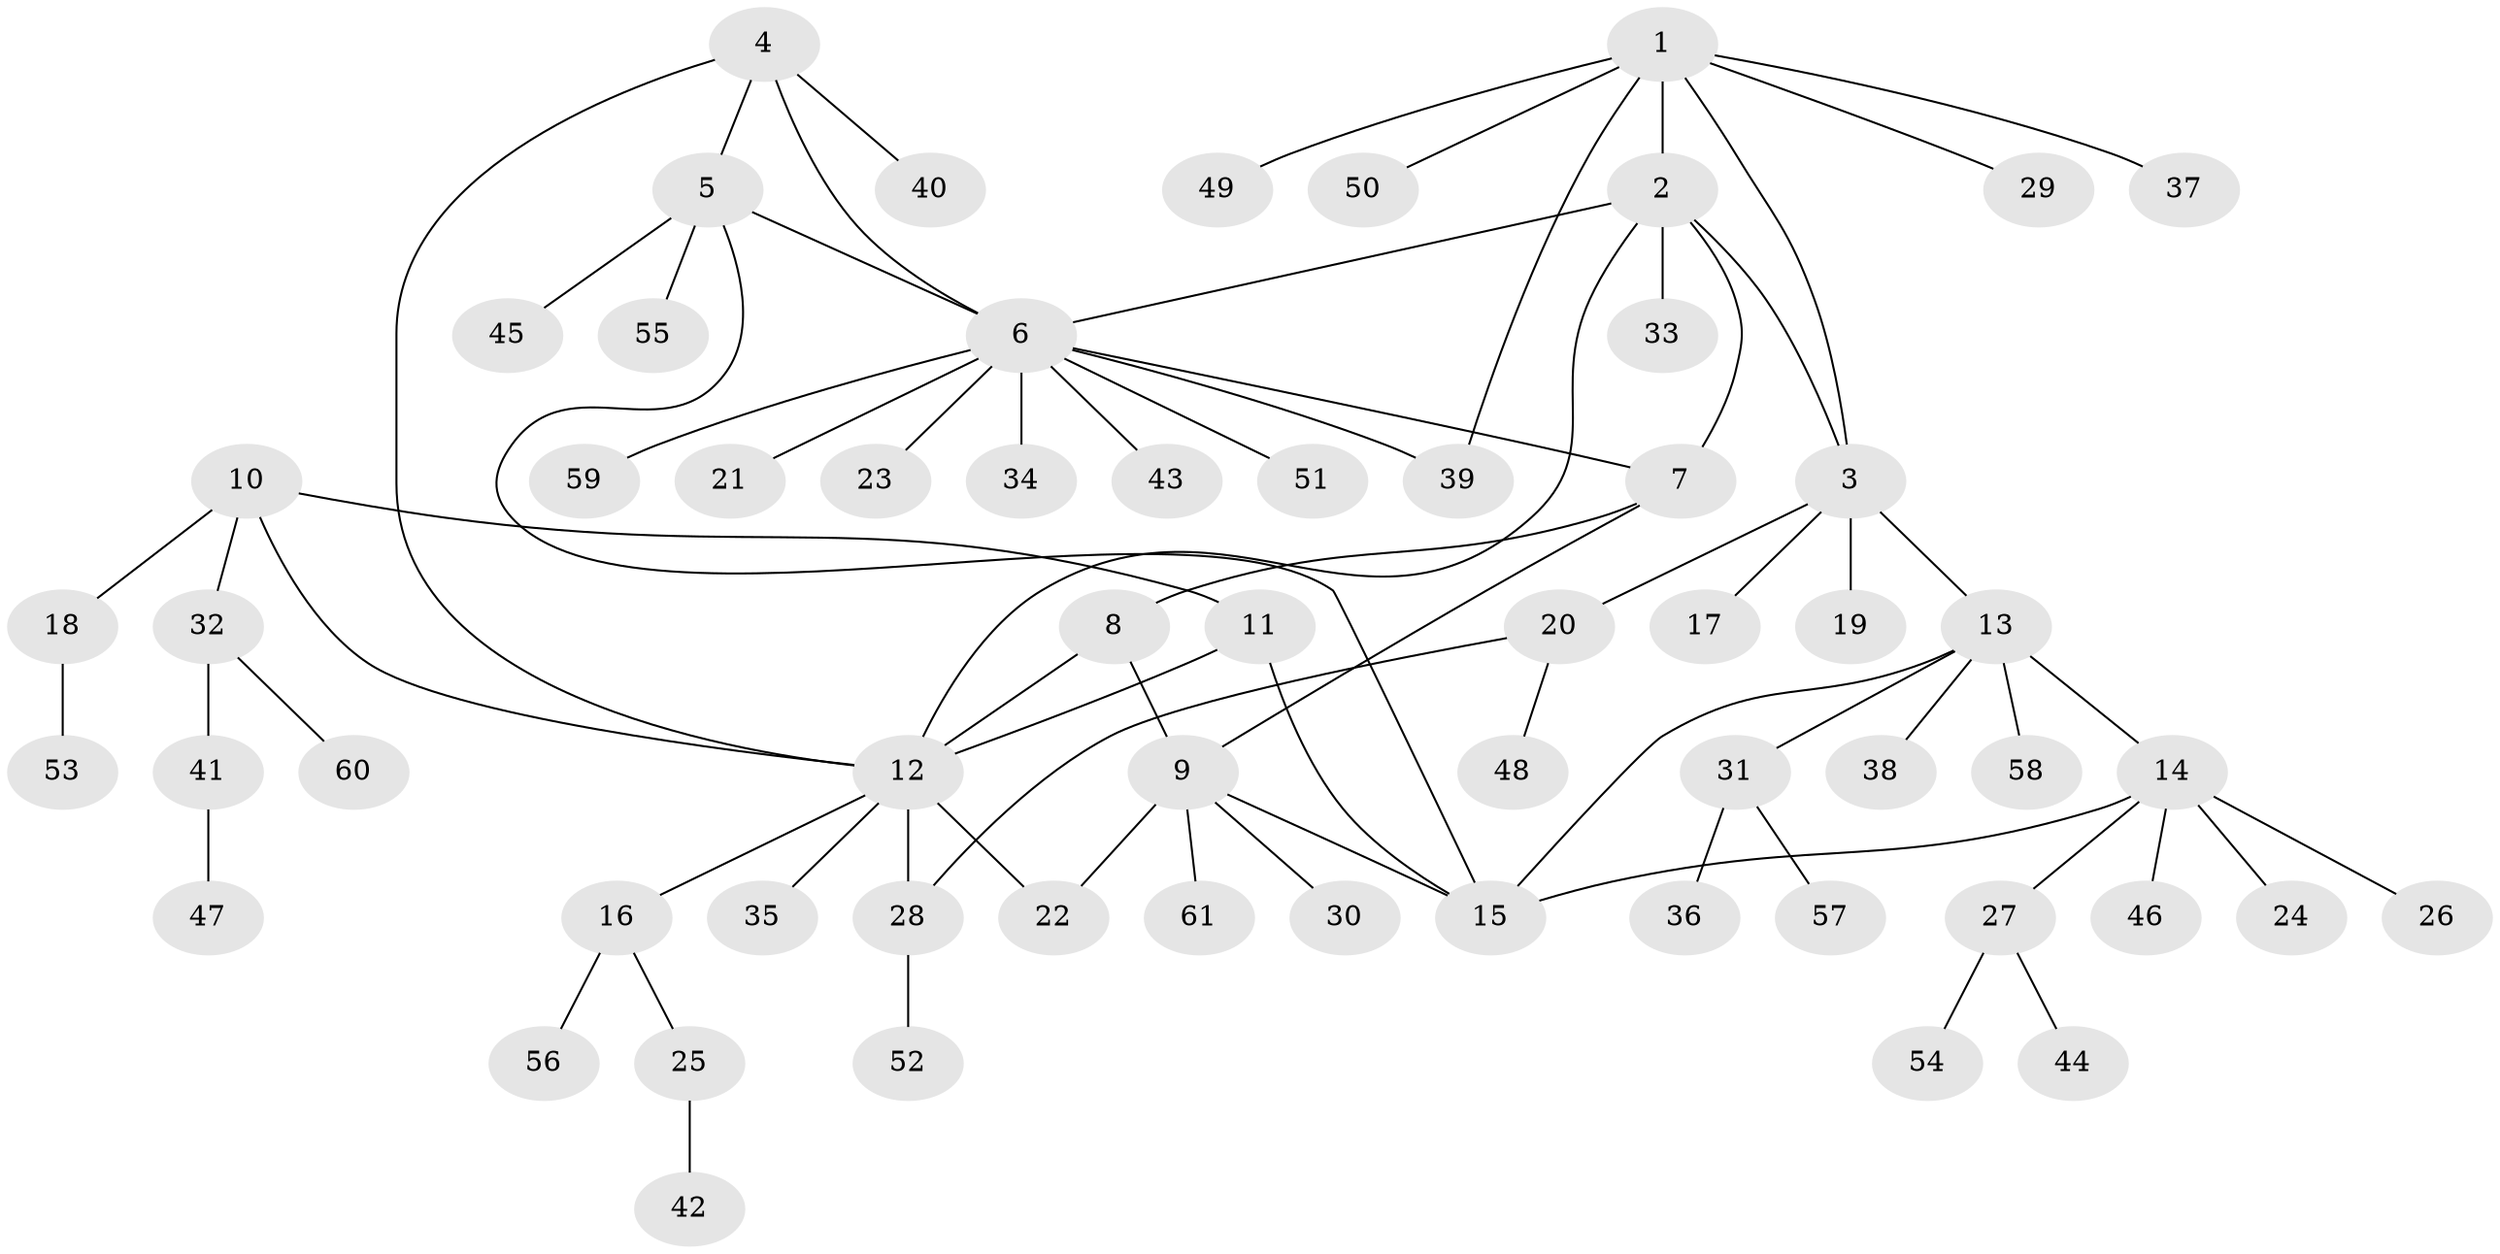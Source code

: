 // Generated by graph-tools (version 1.1) at 2025/16/03/09/25 04:16:03]
// undirected, 61 vertices, 74 edges
graph export_dot {
graph [start="1"]
  node [color=gray90,style=filled];
  1;
  2;
  3;
  4;
  5;
  6;
  7;
  8;
  9;
  10;
  11;
  12;
  13;
  14;
  15;
  16;
  17;
  18;
  19;
  20;
  21;
  22;
  23;
  24;
  25;
  26;
  27;
  28;
  29;
  30;
  31;
  32;
  33;
  34;
  35;
  36;
  37;
  38;
  39;
  40;
  41;
  42;
  43;
  44;
  45;
  46;
  47;
  48;
  49;
  50;
  51;
  52;
  53;
  54;
  55;
  56;
  57;
  58;
  59;
  60;
  61;
  1 -- 2;
  1 -- 3;
  1 -- 29;
  1 -- 37;
  1 -- 39;
  1 -- 49;
  1 -- 50;
  2 -- 3;
  2 -- 6;
  2 -- 7;
  2 -- 12;
  2 -- 33;
  3 -- 13;
  3 -- 17;
  3 -- 19;
  3 -- 20;
  4 -- 5;
  4 -- 6;
  4 -- 12;
  4 -- 40;
  5 -- 6;
  5 -- 15;
  5 -- 45;
  5 -- 55;
  6 -- 7;
  6 -- 21;
  6 -- 23;
  6 -- 34;
  6 -- 39;
  6 -- 43;
  6 -- 51;
  6 -- 59;
  7 -- 8;
  7 -- 9;
  8 -- 9;
  8 -- 12;
  9 -- 15;
  9 -- 22;
  9 -- 30;
  9 -- 61;
  10 -- 11;
  10 -- 12;
  10 -- 18;
  10 -- 32;
  11 -- 12;
  11 -- 15;
  12 -- 16;
  12 -- 22;
  12 -- 28;
  12 -- 35;
  13 -- 14;
  13 -- 15;
  13 -- 31;
  13 -- 38;
  13 -- 58;
  14 -- 15;
  14 -- 24;
  14 -- 26;
  14 -- 27;
  14 -- 46;
  16 -- 25;
  16 -- 56;
  18 -- 53;
  20 -- 28;
  20 -- 48;
  25 -- 42;
  27 -- 44;
  27 -- 54;
  28 -- 52;
  31 -- 36;
  31 -- 57;
  32 -- 41;
  32 -- 60;
  41 -- 47;
}
